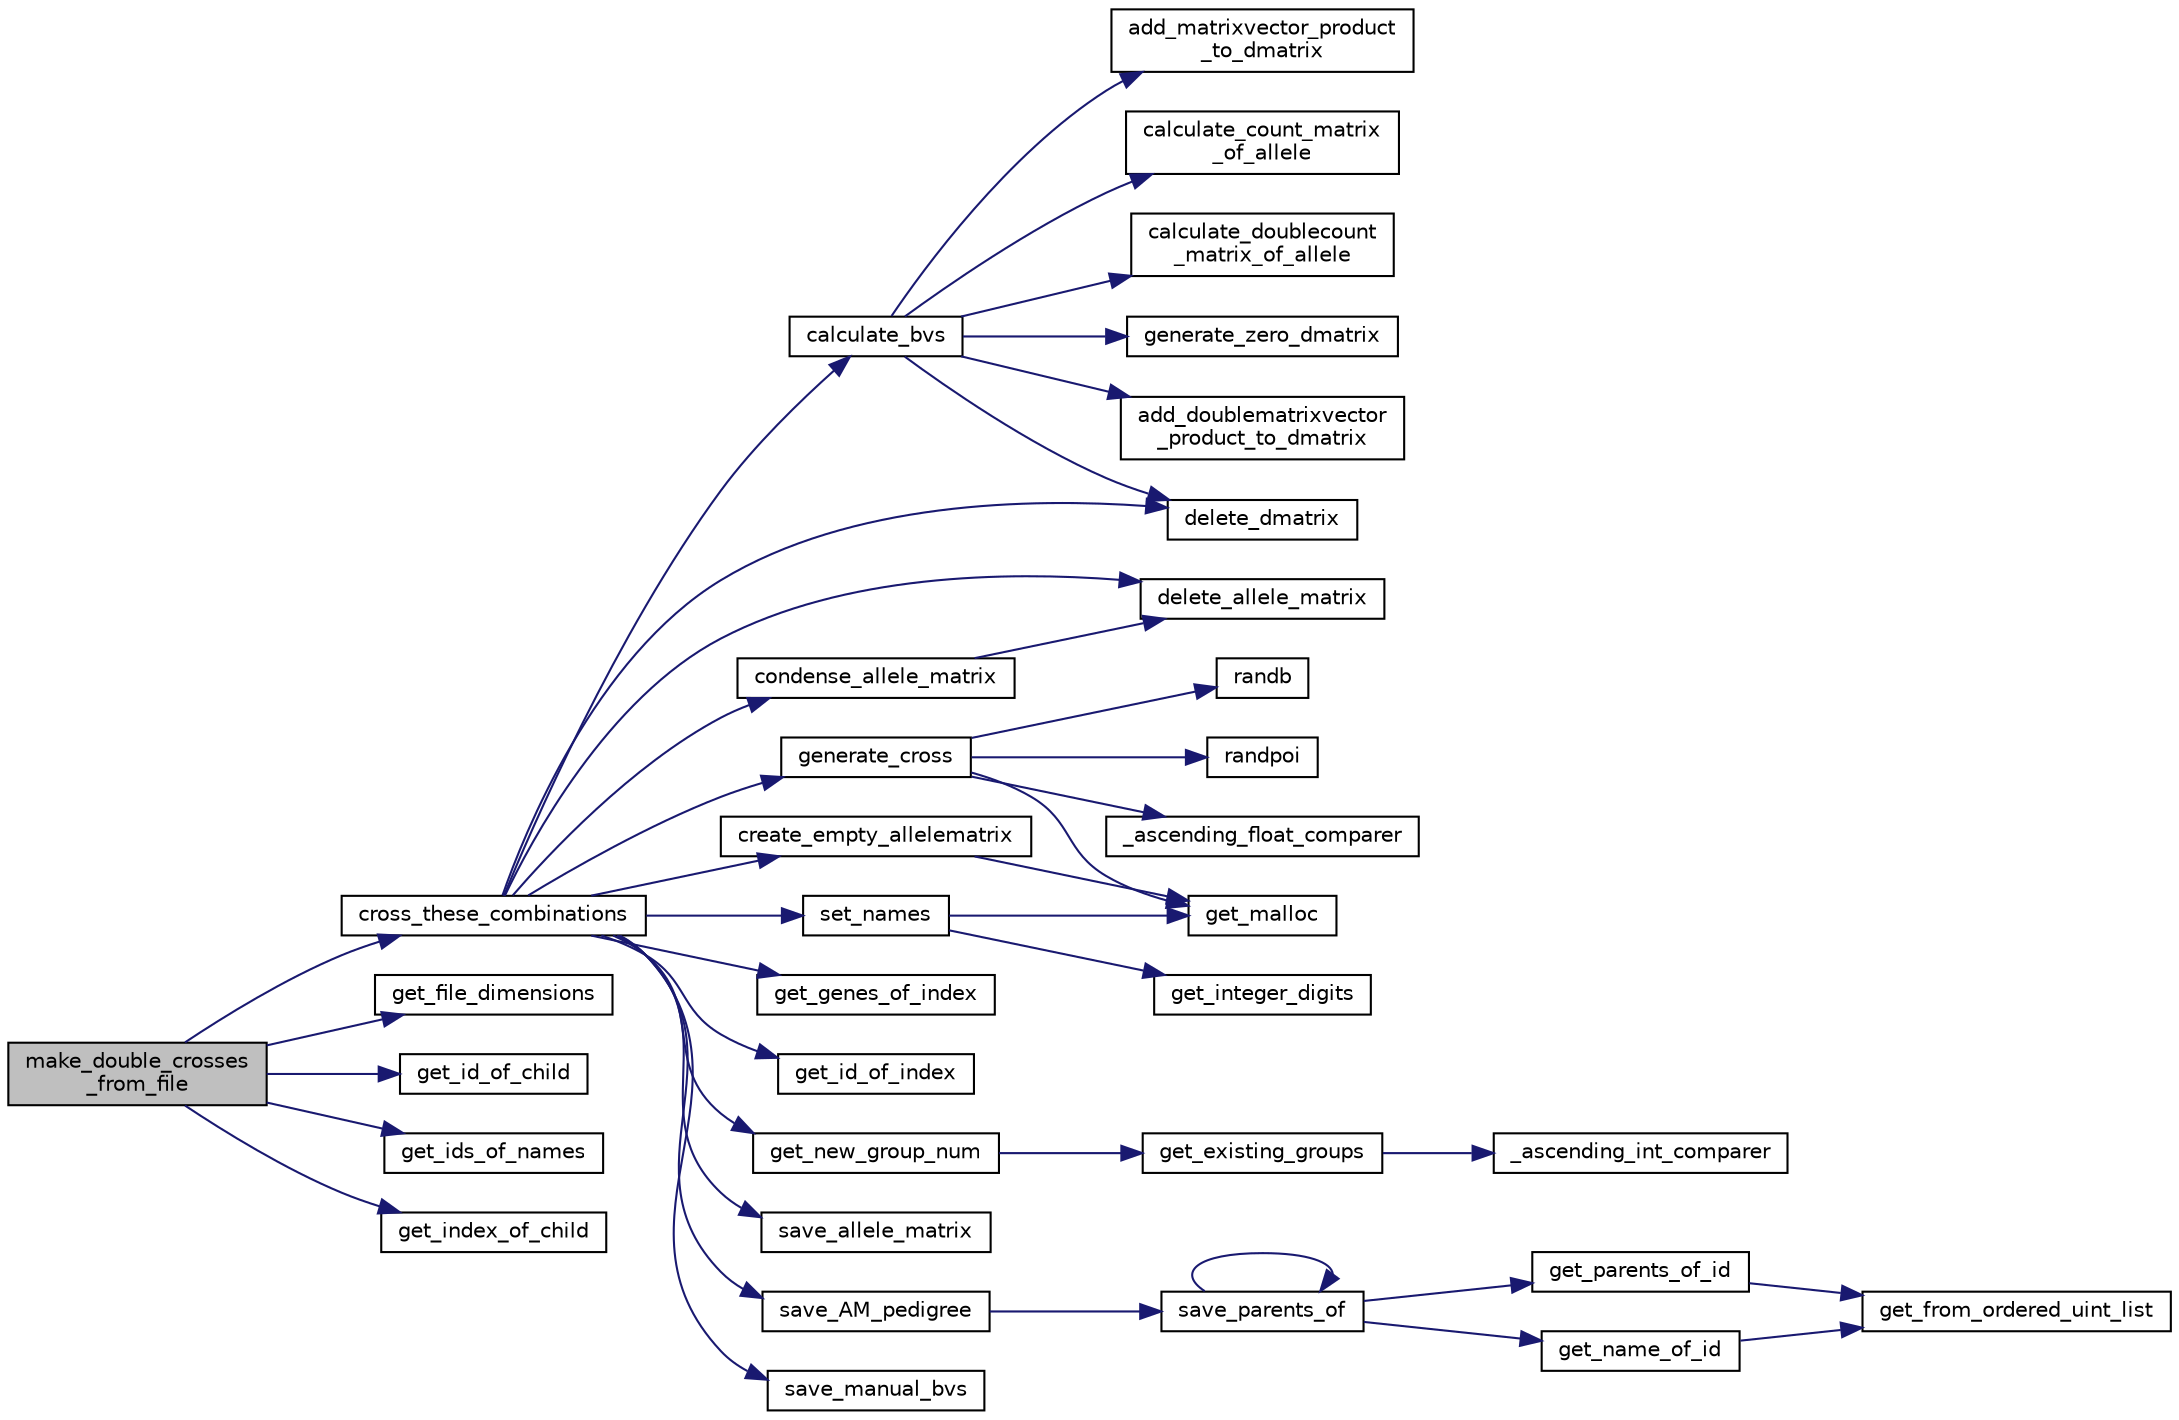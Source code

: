 digraph "make_double_crosses_from_file"
{
 // LATEX_PDF_SIZE
  edge [fontname="Helvetica",fontsize="10",labelfontname="Helvetica",labelfontsize="10"];
  node [fontname="Helvetica",fontsize="10",shape=record];
  rankdir="LR";
  Node1 [label="make_double_crosses\l_from_file",height=0.2,width=0.4,color="black", fillcolor="grey75", style="filled", fontcolor="black",tooltip="Perform crosses between previously-generated offspring of pairs of parents identified by name in a fi..."];
  Node1 -> Node2 [color="midnightblue",fontsize="10",style="solid",fontname="Helvetica"];
  Node2 [label="cross_these_combinations",height=0.2,width=0.4,color="black", fillcolor="white", style="filled",URL="$group__crossers.html#gabb793988799d792dfe4007efdf988068",tooltip="Performs the crosses of pairs of parents whose ids are provided in an array."];
  Node2 -> Node3 [color="midnightblue",fontsize="10",style="solid",fontname="Helvetica"];
  Node3 [label="calculate_bvs",height=0.2,width=0.4,color="black", fillcolor="white", style="filled",URL="$group__calculators.html#gab5b177cf40a7e28276c460d60a3ecbb5",tooltip="Calculates the fitness metric/breeding value for each genotype in the AlleleMatrix,..."];
  Node3 -> Node4 [color="midnightblue",fontsize="10",style="solid",fontname="Helvetica"];
  Node4 [label="add_doublematrixvector\l_product_to_dmatrix",height=0.2,width=0.4,color="black", fillcolor="white", style="filled",URL="$group__maths.html#gad2c9cda1aab9679e0bfe3c88959213c6",tooltip="Multiply two sets of a DecimalMatrix and vector, and add both products to the first column of a provi..."];
  Node3 -> Node5 [color="midnightblue",fontsize="10",style="solid",fontname="Helvetica"];
  Node5 [label="add_matrixvector_product\l_to_dmatrix",height=0.2,width=0.4,color="black", fillcolor="white", style="filled",URL="$group__maths.html#gabb8addf721442aecdd7dca3dfd955c3c",tooltip="Multiply a DecimalMatrix to a vector, and add that product to the first column of a provided DecimalM..."];
  Node3 -> Node6 [color="midnightblue",fontsize="10",style="solid",fontname="Helvetica"];
  Node6 [label="calculate_count_matrix\l_of_allele",height=0.2,width=0.4,color="black", fillcolor="white", style="filled",URL="$group__calculators.html#ga32b287af2e2955edd565eedf3043f02c",tooltip="Calculates the number of times at each marker that a particular allele appears for each genotype in a..."];
  Node3 -> Node7 [color="midnightblue",fontsize="10",style="solid",fontname="Helvetica"];
  Node7 [label="calculate_doublecount\l_matrix_of_allele",height=0.2,width=0.4,color="black", fillcolor="white", style="filled",URL="$group__calculators.html#ga3e812683e26615b797eb4cd98b694d52",tooltip="Calculates the number of times at each marker that two particular alleles appear for each genotype in..."];
  Node3 -> Node8 [color="midnightblue",fontsize="10",style="solid",fontname="Helvetica"];
  Node8 [label="delete_dmatrix",height=0.2,width=0.4,color="black", fillcolor="white", style="filled",URL="$group__deletors.html#gaaf6542d59034f88f9e1ec48e5f053c4a",tooltip="Deletes a DecimalMatrix and frees its memory."];
  Node3 -> Node9 [color="midnightblue",fontsize="10",style="solid",fontname="Helvetica"];
  Node9 [label="generate_zero_dmatrix",height=0.2,width=0.4,color="black", fillcolor="white", style="filled",URL="$group__maths.html#gabf3f578b0aa59d5b68ccd0738dd6a9d1",tooltip="Generates a matrix of c columns, r rows with all 0."];
  Node2 -> Node10 [color="midnightblue",fontsize="10",style="solid",fontname="Helvetica"];
  Node10 [label="condense_allele_matrix",height=0.2,width=0.4,color="black", fillcolor="white", style="filled",URL="$group__supporters.html#ga887027349503be24b1a847c9b833aaac",tooltip="A function to tidy the internal storage of genotypes after addition or deletion of genotypes in the S..."];
  Node10 -> Node11 [color="midnightblue",fontsize="10",style="solid",fontname="Helvetica"];
  Node11 [label="delete_allele_matrix",height=0.2,width=0.4,color="black", fillcolor="white", style="filled",URL="$group__deletors.html#gadd4a9c17e8c3e59fc00eee25635b110f",tooltip="Deletes the full AlleleMatrix object and frees its memory."];
  Node2 -> Node12 [color="midnightblue",fontsize="10",style="solid",fontname="Helvetica"];
  Node12 [label="create_empty_allelematrix",height=0.2,width=0.4,color="black", fillcolor="white", style="filled",URL="$group__loaders.html#gaa7eaf69609ea4cb99cf61c9ac4e8f9fd",tooltip="Creator for an empty AlleleMatrix object of a given size."];
  Node12 -> Node13 [color="midnightblue",fontsize="10",style="solid",fontname="Helvetica"];
  Node13 [label="get_malloc",height=0.2,width=0.4,color="black", fillcolor="white", style="filled",URL="$group__supporters.html#ga08d9e7703e6779d2122baa4309fca0ab",tooltip="Replace calls to malloc direct with this function, which errors and exits with status 2 if memory all..."];
  Node2 -> Node11 [color="midnightblue",fontsize="10",style="solid",fontname="Helvetica"];
  Node2 -> Node8 [color="midnightblue",fontsize="10",style="solid",fontname="Helvetica"];
  Node2 -> Node14 [color="midnightblue",fontsize="10",style="solid",fontname="Helvetica"];
  Node14 [label="generate_cross",height=0.2,width=0.4,color="black", fillcolor="white", style="filled",URL="$group__meiosis.html#gaa18b10bcd660dee5213868cc3244f826",tooltip="Get the alleles of the outcome of crossing two genotypes."];
  Node14 -> Node15 [color="midnightblue",fontsize="10",style="solid",fontname="Helvetica"];
  Node15 [label="_ascending_float_comparer",height=0.2,width=0.4,color="black", fillcolor="white", style="filled",URL="$group__supporters.html#ga3744bc6f3fcb52952d520029055e8af8",tooltip="Comparator function for qsort."];
  Node14 -> Node13 [color="midnightblue",fontsize="10",style="solid",fontname="Helvetica"];
  Node14 -> Node16 [color="midnightblue",fontsize="10",style="solid",fontname="Helvetica"];
  Node16 [label="randb",height=0.2,width=0.4,color="black", fillcolor="white", style="filled",URL="$group__maths.html#gad4e0f7934e82157e3115f8df7aec01f0",tooltip="Generates randomly one of 0 or 1, by splitting the output of rand() in half."];
  Node14 -> Node17 [color="midnightblue",fontsize="10",style="solid",fontname="Helvetica"];
  Node17 [label="randpoi",height=0.2,width=0.4,color="black", fillcolor="white", style="filled",URL="$group__maths.html#ga7d9dbe538d6fb096af14c3163c98e800",tooltip="Generates randomly a number from the Poisson distribution with parameter lambda, using the Knuth appr..."];
  Node2 -> Node18 [color="midnightblue",fontsize="10",style="solid",fontname="Helvetica"];
  Node18 [label="get_genes_of_index",height=0.2,width=0.4,color="black", fillcolor="white", style="filled",URL="$group__getters.html#gabb1b5976faef4289fa7d5338d43aafb8",tooltip="Get the alleles of a genotype by its index."];
  Node2 -> Node19 [color="midnightblue",fontsize="10",style="solid",fontname="Helvetica"];
  Node19 [label="get_id_of_index",height=0.2,width=0.4,color="black", fillcolor="white", style="filled",URL="$group__getters.html#ga67f649fd36494324e609b06fcc960785",tooltip="Get the id of a genotype by its index."];
  Node2 -> Node20 [color="midnightblue",fontsize="10",style="solid",fontname="Helvetica"];
  Node20 [label="get_new_group_num",height=0.2,width=0.4,color="black", fillcolor="white", style="filled",URL="$group__supporters.html#gae974a74145fe876e303e14336d3c5d3a",tooltip="Function to identify the next sequential integer that does not identify a group that currently has me..."];
  Node20 -> Node21 [color="midnightblue",fontsize="10",style="solid",fontname="Helvetica"];
  Node21 [label="get_existing_groups",height=0.2,width=0.4,color="black", fillcolor="white", style="filled",URL="$group__getters.html#ga9e5a5fb63d74d84617d91d4ae9acf1ee",tooltip="Identify every group number that currently has members."];
  Node21 -> Node22 [color="midnightblue",fontsize="10",style="solid",fontname="Helvetica"];
  Node22 [label="_ascending_int_comparer",height=0.2,width=0.4,color="black", fillcolor="white", style="filled",URL="$group__supporters.html#gadae2e9f7e1061cb20426ba2333b7629b",tooltip="Comparator function for qsort."];
  Node2 -> Node23 [color="midnightblue",fontsize="10",style="solid",fontname="Helvetica"];
  Node23 [label="save_allele_matrix",height=0.2,width=0.4,color="black", fillcolor="white", style="filled",URL="$group__savers.html#ga42a237afba9dc8f3a7339cb97d929cb6",tooltip="Prints all the genotype data saved in the linked list of AlleleMatrices starting with m to a file."];
  Node2 -> Node24 [color="midnightblue",fontsize="10",style="solid",fontname="Helvetica"];
  Node24 [label="save_AM_pedigree",height=0.2,width=0.4,color="black", fillcolor="white", style="filled",URL="$group__savers.html#gabf5bc0b61b008aeda217ea9a666ad9cb",tooltip="Print the full known pedigree of each genotype in a single AlleleMatrix to a file."];
  Node24 -> Node25 [color="midnightblue",fontsize="10",style="solid",fontname="Helvetica"];
  Node25 [label="save_parents_of",height=0.2,width=0.4,color="black", fillcolor="white", style="filled",URL="$group__savers.html#gabc1307a944deb18e0aef315783ab123e",tooltip="Recursively save the parents of a particular id to a file."];
  Node25 -> Node26 [color="midnightblue",fontsize="10",style="solid",fontname="Helvetica"];
  Node26 [label="get_name_of_id",height=0.2,width=0.4,color="black", fillcolor="white", style="filled",URL="$group__getters.html#ga6796dadab6ccc822dd82999961cfa9e5",tooltip="Returns the name of the genotype with a given id."];
  Node26 -> Node27 [color="midnightblue",fontsize="10",style="solid",fontname="Helvetica"];
  Node27 [label="get_from_ordered_uint_list",height=0.2,width=0.4,color="black", fillcolor="white", style="filled",URL="$group__supporters.html#gaa6943b0633c1744bacad62ab2bf68ebd",tooltip="Returns the located index in an array of integers where the integer is target."];
  Node25 -> Node28 [color="midnightblue",fontsize="10",style="solid",fontname="Helvetica"];
  Node28 [label="get_parents_of_id",height=0.2,width=0.4,color="black", fillcolor="white", style="filled",URL="$group__getters.html#ga229c9de94875ea41a23723d337f5f92f",tooltip="Saves the ids of the parents of a genotype with a particular id to the output array output."];
  Node28 -> Node27 [color="midnightblue",fontsize="10",style="solid",fontname="Helvetica"];
  Node25 -> Node25 [color="midnightblue",fontsize="10",style="solid",fontname="Helvetica"];
  Node2 -> Node29 [color="midnightblue",fontsize="10",style="solid",fontname="Helvetica"];
  Node29 [label="save_manual_bvs",height=0.2,width=0.4,color="black", fillcolor="white", style="filled",URL="$group__savers.html#gacecc6d6f4179a14a12132e37b0176877",tooltip="Print the provided breeding values of each provided name and id to a file, with the same format as a ..."];
  Node2 -> Node30 [color="midnightblue",fontsize="10",style="solid",fontname="Helvetica"];
  Node30 [label="set_names",height=0.2,width=0.4,color="black", fillcolor="white", style="filled",URL="$group__supporters.html#gab751e196194afd414e942f0900adba72",tooltip="Fills the designated section of the .names array in an AlleleMatrix with the pattern prefixindex."];
  Node30 -> Node31 [color="midnightblue",fontsize="10",style="solid",fontname="Helvetica"];
  Node31 [label="get_integer_digits",height=0.2,width=0.4,color="black", fillcolor="white", style="filled",URL="$group__supporters.html#gad7d864d43092823ac2ed8a6cbd595e35",tooltip="Count and return the number of digits in i."];
  Node30 -> Node13 [color="midnightblue",fontsize="10",style="solid",fontname="Helvetica"];
  Node1 -> Node32 [color="midnightblue",fontsize="10",style="solid",fontname="Helvetica"];
  Node32 [label="get_file_dimensions",height=0.2,width=0.4,color="black", fillcolor="white", style="filled",URL="$group__supporters.html#ga392c23248f22e9faf085198dbb1d8711",tooltip="Opens a table file and reads the number of columns and rows (including headers) separated by sep into..."];
  Node1 -> Node33 [color="midnightblue",fontsize="10",style="solid",fontname="Helvetica"];
  Node33 [label="get_id_of_child",height=0.2,width=0.4,color="black", fillcolor="white", style="filled",URL="$group__getters.html#gaadec6c1a0fe783461a72ceaee3ccefad",tooltip="Search for a genotype with parentage matching two given parent ids in a linked list of AlleleMatrix,..."];
  Node1 -> Node34 [color="midnightblue",fontsize="10",style="solid",fontname="Helvetica"];
  Node34 [label="get_ids_of_names",height=0.2,width=0.4,color="black", fillcolor="white", style="filled",URL="$group__getters.html#ga84037d781b8850f9d90425ad16a0d059",tooltip="Search for genotypes with certain names in a linked list of AlleleMatrix and save the ids of those na..."];
  Node1 -> Node35 [color="midnightblue",fontsize="10",style="solid",fontname="Helvetica"];
  Node35 [label="get_index_of_child",height=0.2,width=0.4,color="black", fillcolor="white", style="filled",URL="$group__getters.html#ga79a381534123851f35f8c5cf1ee35364",tooltip="Search for a genotype with parentage matching two given parent ids in a linked list of AlleleMatrix,..."];
}
